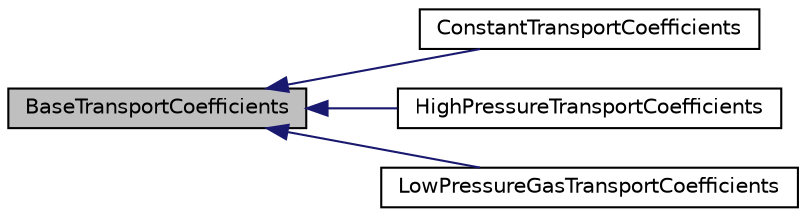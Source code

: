 digraph "BaseTransportCoefficients"
{
  edge [fontname="Helvetica",fontsize="10",labelfontname="Helvetica",labelfontsize="10"];
  node [fontname="Helvetica",fontsize="10",shape=record];
  rankdir="LR";
  Node0 [label="BaseTransportCoefficients",height=0.2,width=0.4,color="black", fillcolor="grey75", style="filled", fontcolor="black"];
  Node0 -> Node1 [dir="back",color="midnightblue",fontsize="10",style="solid",fontname="Helvetica"];
  Node1 [label="ConstantTransportCoefficients",height=0.2,width=0.4,color="black", fillcolor="white", style="filled",URL="$classConstantTransportCoefficients.html"];
  Node0 -> Node2 [dir="back",color="midnightblue",fontsize="10",style="solid",fontname="Helvetica"];
  Node2 [label="HighPressureTransportCoefficients",height=0.2,width=0.4,color="black", fillcolor="white", style="filled",URL="$classHighPressureTransportCoefficients.html"];
  Node0 -> Node3 [dir="back",color="midnightblue",fontsize="10",style="solid",fontname="Helvetica"];
  Node3 [label="LowPressureGasTransportCoefficients",height=0.2,width=0.4,color="black", fillcolor="white", style="filled",URL="$classLowPressureGasTransportCoefficients.html"];
}
